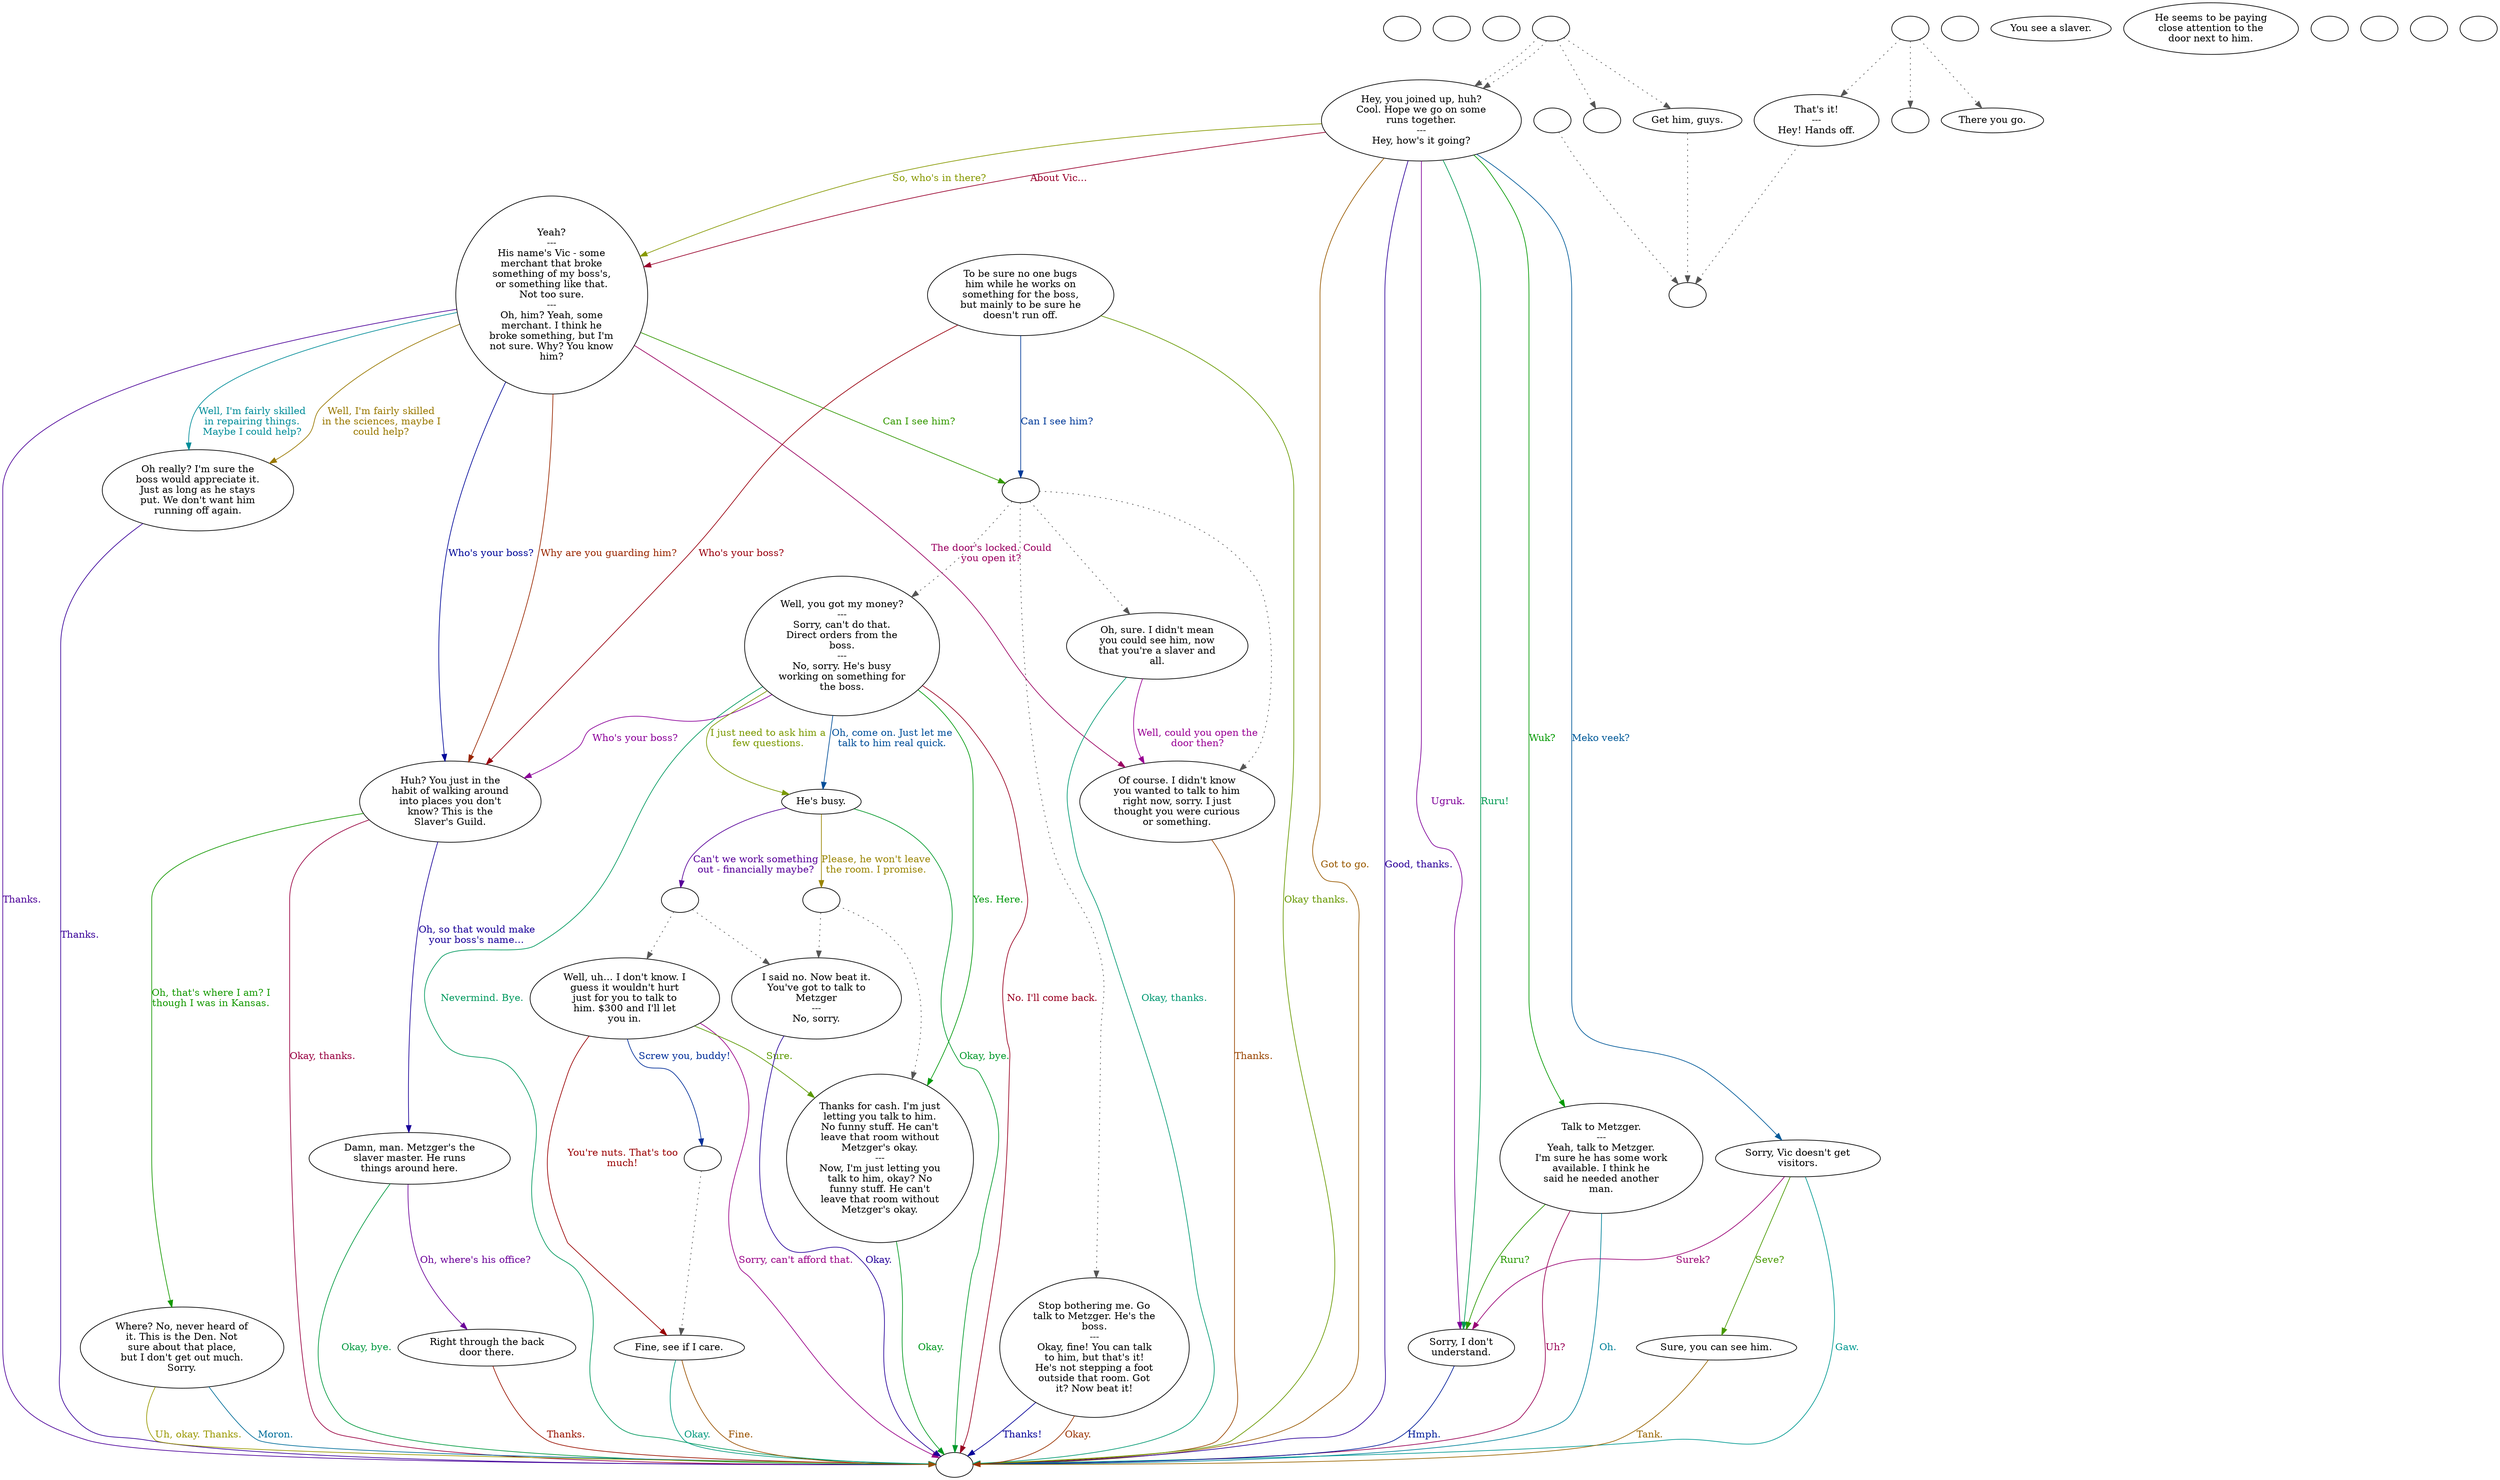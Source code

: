 digraph dcVicGrd {
  "checkPartyMembersNearDoor" [style=filled       fillcolor="#FFFFFF"       color="#000000"]
  "checkPartyMembersNearDoor" [label=""]
  "start" [style=filled       fillcolor="#FFFFFF"       color="#000000"]
  "start" [label=""]
  "critter_p_proc" [style=filled       fillcolor="#FFFFFF"       color="#000000"]
  "critter_p_proc" [label=""]
  "pickup_p_proc" [style=filled       fillcolor="#FFFFFF"       color="#000000"]
  "pickup_p_proc" -> "Node998" [style=dotted color="#555555"]
  "pickup_p_proc" [label=""]
  "talk_p_proc" [style=filled       fillcolor="#FFFFFF"       color="#000000"]
  "talk_p_proc" -> "Node021" [style=dotted color="#555555"]
  "talk_p_proc" -> "Node026" [style=dotted color="#555555"]
  "talk_p_proc" -> "Node004" [style=dotted color="#555555"]
  "talk_p_proc" -> "Node004" [style=dotted color="#555555"]
  "talk_p_proc" [label=""]
  "destroy_p_proc" [style=filled       fillcolor="#FFFFFF"       color="#000000"]
  "destroy_p_proc" [label=""]
  "look_at_p_proc" [style=filled       fillcolor="#FFFFFF"       color="#000000"]
  "look_at_p_proc" [label="You see a slaver."]
  "description_p_proc" [style=filled       fillcolor="#FFFFFF"       color="#000000"]
  "description_p_proc" [label="He seems to be paying\nclose attention to the\ndoor next to him."]
  "use_skill_on_p_proc" [style=filled       fillcolor="#FFFFFF"       color="#000000"]
  "use_skill_on_p_proc" [label=""]
  "damage_p_proc" [style=filled       fillcolor="#FFFFFF"       color="#000000"]
  "damage_p_proc" [label=""]
  "map_enter_p_proc" [style=filled       fillcolor="#FFFFFF"       color="#000000"]
  "map_enter_p_proc" [label=""]
  "map_exit_p_proc" [style=filled       fillcolor="#FFFFFF"       color="#000000"]
  "map_exit_p_proc" [label=""]
  "timed_event_p_proc" [style=filled       fillcolor="#FFFFFF"       color="#000000"]
  "timed_event_p_proc" -> "Node001" [style=dotted color="#555555"]
  "timed_event_p_proc" -> "Node002" [style=dotted color="#555555"]
  "timed_event_p_proc" -> "Node003" [style=dotted color="#555555"]
  "timed_event_p_proc" [label=""]
  "Node998" [style=filled       fillcolor="#FFFFFF"       color="#000000"]
  "Node998" [label=""]
  "Node999" [style=filled       fillcolor="#FFFFFF"       color="#000000"]
  "Node999" [label=""]
  "Node001" [style=filled       fillcolor="#FFFFFF"       color="#000000"]
  "Node001" -> "Node998" [style=dotted color="#555555"]
  "Node001" [label="That's it!\n---\nHey! Hands off."]
  "Node002" [style=filled       fillcolor="#FFFFFF"       color="#000000"]
  "Node002" [label=""]
  "Node003" [style=filled       fillcolor="#FFFFFF"       color="#000000"]
  "Node003" [label="There you go."]
  "Node004" [style=filled       fillcolor="#FFFFFF"       color="#000000"]
  "Node004" [label="Hey, you joined up, huh?\nCool. Hope we go on some\nruns together.\n---\nHey, how's it going?"]
  "Node004" -> "Node999" [label="Got to go." color="#995900" fontcolor="#995900"]
  "Node004" -> "Node999" [label="Good, thanks." color="#2C0099" fontcolor="#2C0099"]
  "Node004" -> "Node020" [label="Wuk?" color="#019900" fontcolor="#019900"]
  "Node004" -> "Node005" [label="About Vic…" color="#99002D" fontcolor="#99002D"]
  "Node004" -> "Node015" [label="Meko veek?" color="#005A99" fontcolor="#005A99"]
  "Node004" -> "Node005" [label="So, who's in there?" color="#879900" fontcolor="#879900"]
  "Node004" -> "Node014" [label="Ugruk." color="#7F0099" fontcolor="#7F0099"]
  "Node004" -> "Node014" [label="Ruru!" color="#009952" fontcolor="#009952"]
  "Node005" [style=filled       fillcolor="#FFFFFF"       color="#000000"]
  "Node005" [label="Yeah?\n---\nHis name's Vic - some\nmerchant that broke\nsomething of my boss's,\nor something like that.\nNot too sure.\n---\nOh, him? Yeah, some\nmerchant. I think he\nbroke something, but I'm\nnot sure. Why? You know\nhim?"]
  "Node005" -> "Node010" [label="Why are you guarding him?" color="#992600" fontcolor="#992600"]
  "Node005" -> "Node010" [label="Who's your boss?" color="#000799" fontcolor="#000799"]
  "Node005" -> "Node990" [label="Can I see him?" color="#349900" fontcolor="#349900"]
  "Node005" -> "Node009" [label="The door's locked. Could\nyou open it?" color="#990060" fontcolor="#990060"]
  "Node005" -> "Node017" [label="Well, I'm fairly skilled\nin repairing things.\nMaybe I could help?" color="#008D99" fontcolor="#008D99"]
  "Node005" -> "Node017" [label="Well, I'm fairly skilled\nin the sciences, maybe I\ncould help?" color="#997800" fontcolor="#997800"]
  "Node005" -> "Node999" [label="Thanks." color="#4C0099" fontcolor="#4C0099"]
  "Node006" [style=filled       fillcolor="#FFFFFF"       color="#000000"]
  "Node006" [label="Thanks for cash. I'm just\nletting you talk to him.\nNo funny stuff. He can't\nleave that room without\nMetzger's okay.\n---\nNow, I'm just letting you\ntalk to him, okay? No\nfunny stuff. He can't\nleave that room without\nMetzger's okay."]
  "Node006" -> "Node999" [label="Okay." color="#00991F" fontcolor="#00991F"]
  "Node007" [style=filled       fillcolor="#FFFFFF"       color="#000000"]
  "Node007" [label="To be sure no one bugs\nhim while he works on\nsomething for the boss,\nbut mainly to be sure he\ndoesn't run off."]
  "Node007" -> "Node010" [label="Who's your boss?" color="#99000E" fontcolor="#99000E"]
  "Node007" -> "Node990" [label="Can I see him?" color="#003A99" fontcolor="#003A99"]
  "Node007" -> "Node999" [label="Okay thanks." color="#679900" fontcolor="#679900"]
  "Node008" [style=filled       fillcolor="#FFFFFF"       color="#000000"]
  "Node008" [label="Oh, sure. I didn't mean\nyou could see him, now\nthat you're a slaver and\nall."]
  "Node008" -> "Node009" [label="Well, could you open the\ndoor then?" color="#990094" fontcolor="#990094"]
  "Node008" -> "Node999" [label="Okay, thanks." color="#009972" fontcolor="#009972"]
  "Node009" [style=filled       fillcolor="#FFFFFF"       color="#000000"]
  "Node009" [label="Of course. I didn't know\nyou wanted to talk to him\nright now, sorry. I just\nthought you were curious\nor something."]
  "Node009" -> "Node999" [label="Thanks." color="#994500" fontcolor="#994500"]
  "Node010" [style=filled       fillcolor="#FFFFFF"       color="#000000"]
  "Node010" [label="Huh? You just in the\nhabit of walking around\ninto places you don't\nknow? This is the\nSlaver's Guild."]
  "Node010" -> "Node012" [label="Oh, so that would make\nyour boss's name…" color="#190099" fontcolor="#190099"]
  "Node010" -> "Node011" [label="Oh, that's where I am? I\nthough I was in Kansas." color="#149900" fontcolor="#149900"]
  "Node010" -> "Node999" [label="Okay, thanks." color="#990041" fontcolor="#990041"]
  "Node011" [style=filled       fillcolor="#FFFFFF"       color="#000000"]
  "Node011" [label="Where? No, never heard of\nit. This is the Den. Not\nsure about that place,\nbut I don't get out much.\nSorry."]
  "Node011" -> "Node999" [label="Moron." color="#006D99" fontcolor="#006D99"]
  "Node011" -> "Node999" [label="Uh, okay. Thanks." color="#999800" fontcolor="#999800"]
  "Node012" [style=filled       fillcolor="#FFFFFF"       color="#000000"]
  "Node012" [label="Damn, man. Metzger's the\nslaver master. He runs\nthings around here."]
  "Node012" -> "Node013" [label="Oh, where's his office?" color="#6B0099" fontcolor="#6B0099"]
  "Node012" -> "Node999" [label="Okay, bye." color="#00993F" fontcolor="#00993F"]
  "Node013" [style=filled       fillcolor="#FFFFFF"       color="#000000"]
  "Node013" [label="Right through the back\ndoor there."]
  "Node013" -> "Node999" [label="Thanks." color="#991200" fontcolor="#991200"]
  "Node014" [style=filled       fillcolor="#FFFFFF"       color="#000000"]
  "Node014" [label="Sorry, I don't\nunderstand."]
  "Node014" -> "Node999" [label="Hmph." color="#001B99" fontcolor="#001B99"]
  "Node015" [style=filled       fillcolor="#FFFFFF"       color="#000000"]
  "Node015" [label="Sorry, Vic doesn't get\nvisitors."]
  "Node015" -> "Node016" [label="Seve?" color="#479900" fontcolor="#479900"]
  "Node015" -> "Node014" [label="Surek?" color="#990074" fontcolor="#990074"]
  "Node015" -> "Node999" [label="Gaw." color="#009991" fontcolor="#009991"]
  "Node016" [style=filled       fillcolor="#FFFFFF"       color="#000000"]
  "Node016" [label="Sure, you can see him."]
  "Node016" -> "Node999" [label="Tank." color="#996500" fontcolor="#996500"]
  "Node017" [style=filled       fillcolor="#FFFFFF"       color="#000000"]
  "Node017" [label="Oh really? I'm sure the\nboss would appreciate it.\nJust as long as he stays\nput. We don't want him\nrunning off again."]
  "Node017" -> "Node999" [label="Thanks." color="#380099" fontcolor="#380099"]
  "Node018" [style=filled       fillcolor="#FFFFFF"       color="#000000"]
  "Node018" [label="Well, you got my money?\n---\nSorry, can't do that.\nDirect orders from the\nboss.\n---\nNo, sorry. He's busy\nworking on something for\nthe boss."]
  "Node018" -> "Node006" [label="Yes. Here." color="#00990B" fontcolor="#00990B"]
  "Node018" -> "Node999" [label="No. I'll come back." color="#990021" fontcolor="#990021"]
  "Node018" -> "Node022" [label="Oh, come on. Just let me\ntalk to him real quick." color="#004E99" fontcolor="#004E99"]
  "Node018" -> "Node022" [label="I just need to ask him a\nfew questions." color="#7A9900" fontcolor="#7A9900"]
  "Node018" -> "Node010" [label="Who's your boss?" color="#8B0099" fontcolor="#8B0099"]
  "Node018" -> "Node999" [label="Nevermind. Bye." color="#00995E" fontcolor="#00995E"]
  "Node019" [style=filled       fillcolor="#FFFFFF"       color="#000000"]
  "Node019" [label="Stop bothering me. Go\ntalk to Metzger. He's the\nboss.\n---\nOkay, fine! You can talk\nto him, but that's it!\nHe's not stepping a foot\noutside that room. Got\nit? Now beat it!"]
  "Node019" -> "Node999" [label="Okay." color="#993200" fontcolor="#993200"]
  "Node019" -> "Node999" [label="Thanks!" color="#050099" fontcolor="#050099"]
  "Node020" [style=filled       fillcolor="#FFFFFF"       color="#000000"]
  "Node020" [label="Talk to Metzger.\n---\nYeah, talk to Metzger.\nI'm sure he has some work\navailable. I think he\nsaid he needed another\nman."]
  "Node020" -> "Node014" [label="Ruru?" color="#289900" fontcolor="#289900"]
  "Node020" -> "Node999" [label="Uh?" color="#990054" fontcolor="#990054"]
  "Node020" -> "Node999" [label="Oh." color="#008199" fontcolor="#008199"]
  "Node021" [style=filled       fillcolor="#FFFFFF"       color="#000000"]
  "Node021" -> "Node998" [style=dotted color="#555555"]
  "Node021" [label="Get him, guys."]
  "Node022" [style=filled       fillcolor="#FFFFFF"       color="#000000"]
  "Node022" [label="He's busy."]
  "Node022" -> "Node989" [label="Please, he won't leave\nthe room. I promise." color="#998400" fontcolor="#998400"]
  "Node022" -> "Node988" [label="Can't we work something\nout - financially maybe?" color="#580099" fontcolor="#580099"]
  "Node022" -> "Node999" [label="Okay, bye." color="#00992B" fontcolor="#00992B"]
  "Node023" [style=filled       fillcolor="#FFFFFF"       color="#000000"]
  "Node023" [label="Well, uh… I don't know. I\nguess it wouldn't hurt\njust for you to talk to\nhim. $300 and I'll let\nyou in."]
  "Node023" -> "Node024" [label="You're nuts. That's too\nmuch!" color="#990002" fontcolor="#990002"]
  "Node023" -> "Node987" [label="Screw you, buddy!" color="#002E99" fontcolor="#002E99"]
  "Node023" -> "Node006" [label="Sure." color="#5B9900" fontcolor="#5B9900"]
  "Node023" -> "Node999" [label="Sorry, can't afford that." color="#990087" fontcolor="#990087"]
  "Node024" [style=filled       fillcolor="#FFFFFF"       color="#000000"]
  "Node024" [label="Fine, see if I care."]
  "Node024" -> "Node999" [label="Okay." color="#00997E" fontcolor="#00997E"]
  "Node024" -> "Node999" [label="Fine." color="#995100" fontcolor="#995100"]
  "Node025" [style=filled       fillcolor="#FFFFFF"       color="#000000"]
  "Node025" [label="I said no. Now beat it.\nYou've got to talk to\nMetzger\n---\nNo, sorry."]
  "Node025" -> "Node999" [label="Okay." color="#250099" fontcolor="#250099"]
  "Node026" [style=filled       fillcolor="#FFFFFF"       color="#000000"]
  "Node026" [label=""]
  "Node990" [style=filled       fillcolor="#FFFFFF"       color="#000000"]
  "Node990" -> "Node009" [style=dotted color="#555555"]
  "Node990" -> "Node008" [style=dotted color="#555555"]
  "Node990" -> "Node019" [style=dotted color="#555555"]
  "Node990" -> "Node018" [style=dotted color="#555555"]
  "Node990" [label=""]
  "Node989" [style=filled       fillcolor="#FFFFFF"       color="#000000"]
  "Node989" -> "Node006" [style=dotted color="#555555"]
  "Node989" -> "Node025" [style=dotted color="#555555"]
  "Node989" [label=""]
  "Node988" [style=filled       fillcolor="#FFFFFF"       color="#000000"]
  "Node988" -> "Node023" [style=dotted color="#555555"]
  "Node988" -> "Node025" [style=dotted color="#555555"]
  "Node988" [label=""]
  "Node987" [style=filled       fillcolor="#FFFFFF"       color="#000000"]
  "Node987" -> "Node024" [style=dotted color="#555555"]
  "Node987" [label=""]
}
